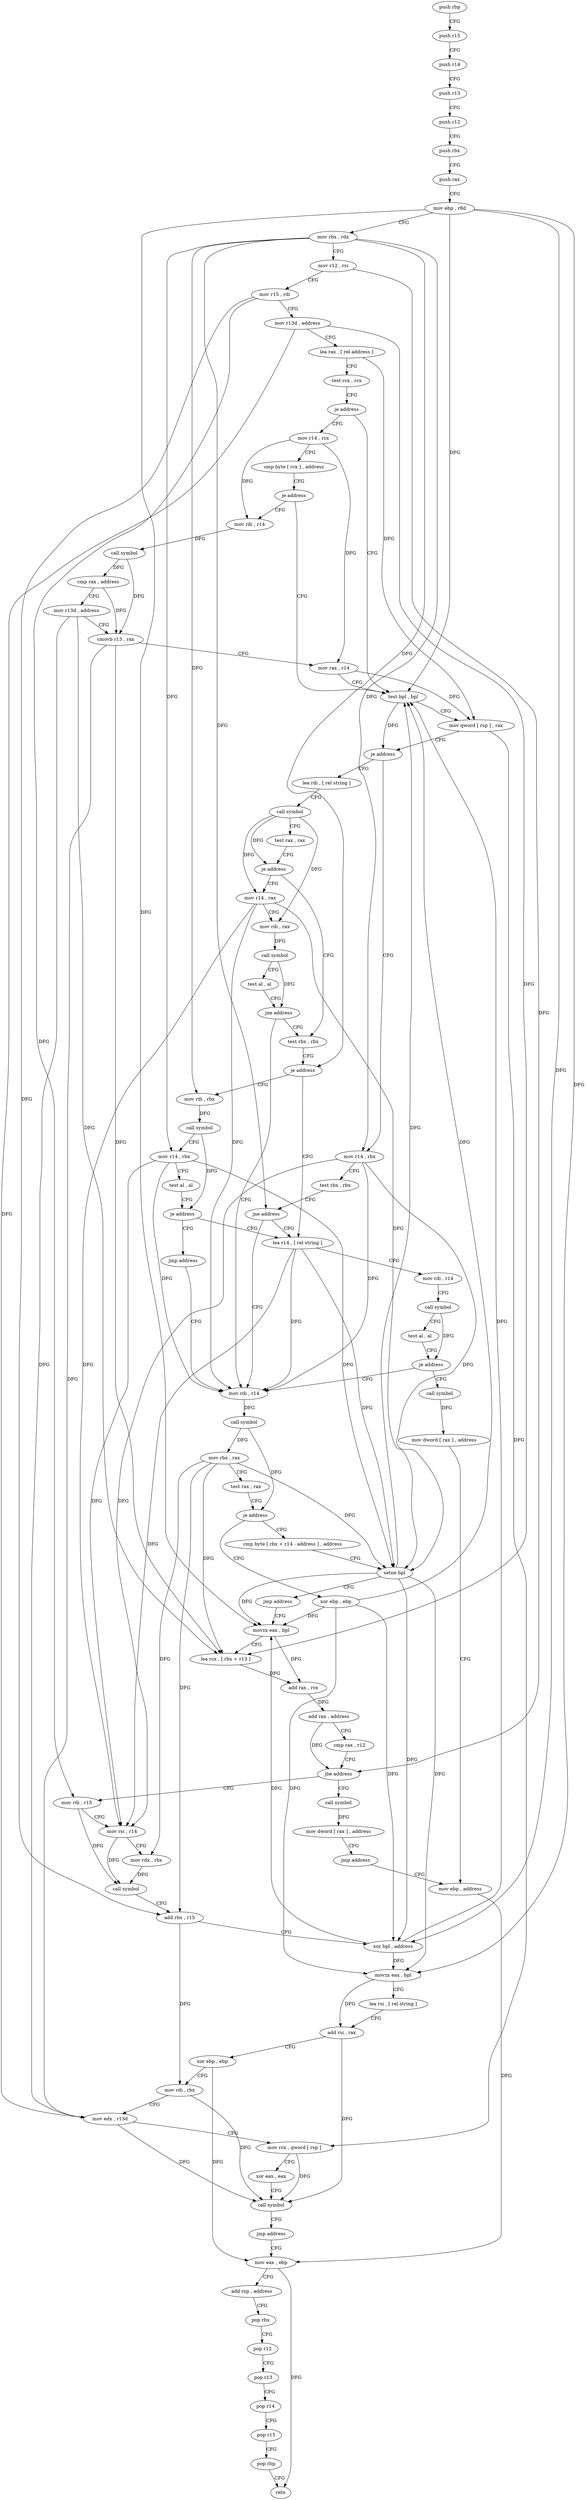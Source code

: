 digraph "func" {
"255776" [label = "push rbp" ]
"255777" [label = "push r15" ]
"255779" [label = "push r14" ]
"255781" [label = "push r13" ]
"255783" [label = "push r12" ]
"255785" [label = "push rbx" ]
"255786" [label = "push rax" ]
"255787" [label = "mov ebp , r8d" ]
"255790" [label = "mov rbx , rdx" ]
"255793" [label = "mov r12 , rsi" ]
"255796" [label = "mov r15 , rdi" ]
"255799" [label = "mov r13d , address" ]
"255805" [label = "lea rax , [ rel address ]" ]
"255812" [label = "test rcx , rcx" ]
"255815" [label = "je address" ]
"255850" [label = "test bpl , bpl" ]
"255817" [label = "mov r14 , rcx" ]
"255853" [label = "mov qword [ rsp ] , rax" ]
"255857" [label = "je address" ]
"255913" [label = "mov r14 , rbx" ]
"255859" [label = "lea rdi , [ rel string ]" ]
"255820" [label = "cmp byte [ rcx ] , address" ]
"255823" [label = "je address" ]
"255825" [label = "mov rdi , r14" ]
"255916" [label = "test rbx , rbx" ]
"255919" [label = "jne address" ]
"255940" [label = "mov rdi , r14" ]
"255921" [label = "lea r14 , [ rel string ]" ]
"255866" [label = "call symbol" ]
"255871" [label = "test rax , rax" ]
"255874" [label = "je address" ]
"255891" [label = "test rbx , rbx" ]
"255876" [label = "mov r14 , rax" ]
"255828" [label = "call symbol" ]
"255833" [label = "cmp rax , address" ]
"255837" [label = "mov r13d , address" ]
"255843" [label = "cmovb r13 , rax" ]
"255847" [label = "mov rax , r14" ]
"255943" [label = "call symbol" ]
"255948" [label = "mov rbx , rax" ]
"255951" [label = "test rax , rax" ]
"255954" [label = "je address" ]
"255968" [label = "xor ebp , ebp" ]
"255956" [label = "cmp byte [ rbx + r14 - address ] , address" ]
"255928" [label = "mov rdi , r14" ]
"255931" [label = "call symbol" ]
"255936" [label = "test al , al" ]
"255938" [label = "je address" ]
"256059" [label = "call symbol" ]
"255894" [label = "je address" ]
"255896" [label = "mov rdi , rbx" ]
"255879" [label = "mov rdi , rax" ]
"255882" [label = "call symbol" ]
"255887" [label = "test al , al" ]
"255889" [label = "jne address" ]
"255970" [label = "movzx eax , bpl" ]
"255962" [label = "setne bpl" ]
"255966" [label = "jmp address" ]
"256064" [label = "mov dword [ rax ] , address" ]
"256070" [label = "mov ebp , address" ]
"255899" [label = "call symbol" ]
"255904" [label = "mov r14 , rbx" ]
"255907" [label = "test al , al" ]
"255909" [label = "je address" ]
"255911" [label = "jmp address" ]
"256003" [label = "mov rdi , r15" ]
"256006" [label = "mov rsi , r14" ]
"256009" [label = "mov rdx , rbx" ]
"256012" [label = "call symbol" ]
"256017" [label = "add rbx , r15" ]
"256020" [label = "xor bpl , address" ]
"256024" [label = "movzx eax , bpl" ]
"256028" [label = "lea rsi , [ rel string ]" ]
"256035" [label = "add rsi , rax" ]
"256038" [label = "xor ebp , ebp" ]
"256040" [label = "mov rdi , rbx" ]
"256043" [label = "mov edx , r13d" ]
"256046" [label = "mov rcx , qword [ rsp ]" ]
"256050" [label = "xor eax , eax" ]
"256052" [label = "call symbol" ]
"256057" [label = "jmp address" ]
"256075" [label = "mov eax , ebp" ]
"255990" [label = "call symbol" ]
"255995" [label = "mov dword [ rax ] , address" ]
"256001" [label = "jmp address" ]
"255974" [label = "lea rcx , [ rbx + r13 ]" ]
"255978" [label = "add rax , rcx" ]
"255981" [label = "add rax , address" ]
"255985" [label = "cmp rax , r12" ]
"255988" [label = "jbe address" ]
"256077" [label = "add rsp , address" ]
"256081" [label = "pop rbx" ]
"256082" [label = "pop r12" ]
"256084" [label = "pop r13" ]
"256086" [label = "pop r14" ]
"256088" [label = "pop r15" ]
"256090" [label = "pop rbp" ]
"256091" [label = "retn" ]
"255776" -> "255777" [ label = "CFG" ]
"255777" -> "255779" [ label = "CFG" ]
"255779" -> "255781" [ label = "CFG" ]
"255781" -> "255783" [ label = "CFG" ]
"255783" -> "255785" [ label = "CFG" ]
"255785" -> "255786" [ label = "CFG" ]
"255786" -> "255787" [ label = "CFG" ]
"255787" -> "255790" [ label = "CFG" ]
"255787" -> "255850" [ label = "DFG" ]
"255787" -> "255970" [ label = "DFG" ]
"255787" -> "256020" [ label = "DFG" ]
"255787" -> "256024" [ label = "DFG" ]
"255790" -> "255793" [ label = "CFG" ]
"255790" -> "255913" [ label = "DFG" ]
"255790" -> "255919" [ label = "DFG" ]
"255790" -> "255894" [ label = "DFG" ]
"255790" -> "255896" [ label = "DFG" ]
"255790" -> "255904" [ label = "DFG" ]
"255793" -> "255796" [ label = "CFG" ]
"255793" -> "255988" [ label = "DFG" ]
"255796" -> "255799" [ label = "CFG" ]
"255796" -> "256003" [ label = "DFG" ]
"255796" -> "256017" [ label = "DFG" ]
"255799" -> "255805" [ label = "CFG" ]
"255799" -> "255974" [ label = "DFG" ]
"255799" -> "256043" [ label = "DFG" ]
"255805" -> "255812" [ label = "CFG" ]
"255805" -> "255853" [ label = "DFG" ]
"255812" -> "255815" [ label = "CFG" ]
"255815" -> "255850" [ label = "CFG" ]
"255815" -> "255817" [ label = "CFG" ]
"255850" -> "255853" [ label = "CFG" ]
"255850" -> "255857" [ label = "DFG" ]
"255817" -> "255820" [ label = "CFG" ]
"255817" -> "255825" [ label = "DFG" ]
"255817" -> "255847" [ label = "DFG" ]
"255853" -> "255857" [ label = "CFG" ]
"255853" -> "256046" [ label = "DFG" ]
"255857" -> "255913" [ label = "CFG" ]
"255857" -> "255859" [ label = "CFG" ]
"255913" -> "255916" [ label = "CFG" ]
"255913" -> "255940" [ label = "DFG" ]
"255913" -> "255962" [ label = "DFG" ]
"255913" -> "256006" [ label = "DFG" ]
"255859" -> "255866" [ label = "CFG" ]
"255820" -> "255823" [ label = "CFG" ]
"255823" -> "255850" [ label = "CFG" ]
"255823" -> "255825" [ label = "CFG" ]
"255825" -> "255828" [ label = "DFG" ]
"255916" -> "255919" [ label = "CFG" ]
"255919" -> "255940" [ label = "CFG" ]
"255919" -> "255921" [ label = "CFG" ]
"255940" -> "255943" [ label = "DFG" ]
"255921" -> "255928" [ label = "CFG" ]
"255921" -> "255940" [ label = "DFG" ]
"255921" -> "255962" [ label = "DFG" ]
"255921" -> "256006" [ label = "DFG" ]
"255866" -> "255871" [ label = "CFG" ]
"255866" -> "255874" [ label = "DFG" ]
"255866" -> "255876" [ label = "DFG" ]
"255866" -> "255879" [ label = "DFG" ]
"255871" -> "255874" [ label = "CFG" ]
"255874" -> "255891" [ label = "CFG" ]
"255874" -> "255876" [ label = "CFG" ]
"255891" -> "255894" [ label = "CFG" ]
"255876" -> "255879" [ label = "CFG" ]
"255876" -> "255940" [ label = "DFG" ]
"255876" -> "255962" [ label = "DFG" ]
"255876" -> "256006" [ label = "DFG" ]
"255828" -> "255833" [ label = "DFG" ]
"255828" -> "255843" [ label = "DFG" ]
"255833" -> "255837" [ label = "CFG" ]
"255833" -> "255843" [ label = "DFG" ]
"255837" -> "255843" [ label = "CFG" ]
"255837" -> "255974" [ label = "DFG" ]
"255837" -> "256043" [ label = "DFG" ]
"255843" -> "255847" [ label = "CFG" ]
"255843" -> "255974" [ label = "DFG" ]
"255843" -> "256043" [ label = "DFG" ]
"255847" -> "255850" [ label = "CFG" ]
"255847" -> "255853" [ label = "DFG" ]
"255943" -> "255948" [ label = "DFG" ]
"255943" -> "255954" [ label = "DFG" ]
"255948" -> "255951" [ label = "CFG" ]
"255948" -> "255962" [ label = "DFG" ]
"255948" -> "255974" [ label = "DFG" ]
"255948" -> "256009" [ label = "DFG" ]
"255948" -> "256017" [ label = "DFG" ]
"255951" -> "255954" [ label = "CFG" ]
"255954" -> "255968" [ label = "CFG" ]
"255954" -> "255956" [ label = "CFG" ]
"255968" -> "255970" [ label = "DFG" ]
"255968" -> "255850" [ label = "DFG" ]
"255968" -> "256020" [ label = "DFG" ]
"255968" -> "256024" [ label = "DFG" ]
"255956" -> "255962" [ label = "CFG" ]
"255928" -> "255931" [ label = "CFG" ]
"255931" -> "255936" [ label = "CFG" ]
"255931" -> "255938" [ label = "DFG" ]
"255936" -> "255938" [ label = "CFG" ]
"255938" -> "256059" [ label = "CFG" ]
"255938" -> "255940" [ label = "CFG" ]
"256059" -> "256064" [ label = "DFG" ]
"255894" -> "255921" [ label = "CFG" ]
"255894" -> "255896" [ label = "CFG" ]
"255896" -> "255899" [ label = "DFG" ]
"255879" -> "255882" [ label = "DFG" ]
"255882" -> "255887" [ label = "CFG" ]
"255882" -> "255889" [ label = "DFG" ]
"255887" -> "255889" [ label = "CFG" ]
"255889" -> "255940" [ label = "CFG" ]
"255889" -> "255891" [ label = "CFG" ]
"255970" -> "255974" [ label = "CFG" ]
"255970" -> "255978" [ label = "DFG" ]
"255962" -> "255966" [ label = "CFG" ]
"255962" -> "255850" [ label = "DFG" ]
"255962" -> "255970" [ label = "DFG" ]
"255962" -> "256020" [ label = "DFG" ]
"255962" -> "256024" [ label = "DFG" ]
"255966" -> "255970" [ label = "CFG" ]
"256064" -> "256070" [ label = "CFG" ]
"256070" -> "256075" [ label = "DFG" ]
"255899" -> "255904" [ label = "CFG" ]
"255899" -> "255909" [ label = "DFG" ]
"255904" -> "255907" [ label = "CFG" ]
"255904" -> "255940" [ label = "DFG" ]
"255904" -> "255962" [ label = "DFG" ]
"255904" -> "256006" [ label = "DFG" ]
"255907" -> "255909" [ label = "CFG" ]
"255909" -> "255921" [ label = "CFG" ]
"255909" -> "255911" [ label = "CFG" ]
"255911" -> "255940" [ label = "CFG" ]
"256003" -> "256006" [ label = "CFG" ]
"256003" -> "256012" [ label = "DFG" ]
"256006" -> "256009" [ label = "CFG" ]
"256006" -> "256012" [ label = "DFG" ]
"256009" -> "256012" [ label = "DFG" ]
"256012" -> "256017" [ label = "CFG" ]
"256017" -> "256020" [ label = "CFG" ]
"256017" -> "256040" [ label = "DFG" ]
"256020" -> "256024" [ label = "DFG" ]
"256020" -> "255850" [ label = "DFG" ]
"256020" -> "255970" [ label = "DFG" ]
"256024" -> "256028" [ label = "CFG" ]
"256024" -> "256035" [ label = "DFG" ]
"256028" -> "256035" [ label = "CFG" ]
"256035" -> "256038" [ label = "CFG" ]
"256035" -> "256052" [ label = "DFG" ]
"256038" -> "256040" [ label = "CFG" ]
"256038" -> "256075" [ label = "DFG" ]
"256040" -> "256043" [ label = "CFG" ]
"256040" -> "256052" [ label = "DFG" ]
"256043" -> "256046" [ label = "CFG" ]
"256043" -> "256052" [ label = "DFG" ]
"256046" -> "256050" [ label = "CFG" ]
"256046" -> "256052" [ label = "DFG" ]
"256050" -> "256052" [ label = "CFG" ]
"256052" -> "256057" [ label = "CFG" ]
"256057" -> "256075" [ label = "CFG" ]
"256075" -> "256077" [ label = "CFG" ]
"256075" -> "256091" [ label = "DFG" ]
"255990" -> "255995" [ label = "DFG" ]
"255995" -> "256001" [ label = "CFG" ]
"256001" -> "256070" [ label = "CFG" ]
"255974" -> "255978" [ label = "DFG" ]
"255978" -> "255981" [ label = "DFG" ]
"255981" -> "255985" [ label = "CFG" ]
"255981" -> "255988" [ label = "DFG" ]
"255985" -> "255988" [ label = "CFG" ]
"255988" -> "256003" [ label = "CFG" ]
"255988" -> "255990" [ label = "CFG" ]
"256077" -> "256081" [ label = "CFG" ]
"256081" -> "256082" [ label = "CFG" ]
"256082" -> "256084" [ label = "CFG" ]
"256084" -> "256086" [ label = "CFG" ]
"256086" -> "256088" [ label = "CFG" ]
"256088" -> "256090" [ label = "CFG" ]
"256090" -> "256091" [ label = "CFG" ]
}
